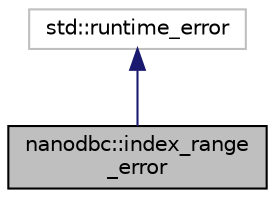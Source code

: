 digraph "nanodbc::index_range_error"
{
 // LATEX_PDF_SIZE
  edge [fontname="Helvetica",fontsize="10",labelfontname="Helvetica",labelfontsize="10"];
  node [fontname="Helvetica",fontsize="10",shape=record];
  Node2 [label="nanodbc::index_range\l_error",height=0.2,width=0.4,color="black", fillcolor="grey75", style="filled", fontcolor="black",tooltip="Index out of range."];
  Node3 -> Node2 [dir="back",color="midnightblue",fontsize="10",style="solid"];
  Node3 [label="std::runtime_error",height=0.2,width=0.4,color="grey75", fillcolor="white", style="filled",tooltip=" "];
}
